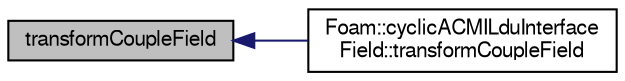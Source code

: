 digraph "transformCoupleField"
{
  bgcolor="transparent";
  edge [fontname="FreeSans",fontsize="10",labelfontname="FreeSans",labelfontsize="10"];
  node [fontname="FreeSans",fontsize="10",shape=record];
  rankdir="LR";
  Node1 [label="transformCoupleField",height=0.2,width=0.4,color="black", fillcolor="grey75", style="filled" fontcolor="black"];
  Node1 -> Node2 [dir="back",color="midnightblue",fontsize="10",style="solid",fontname="FreeSans"];
  Node2 [label="Foam::cyclicACMILduInterface\lField::transformCoupleField",height=0.2,width=0.4,color="black",URL="$a00440.html#aabf9d83d0d55b2c3ea7c991ce977cfbe",tooltip="Transform given patch internal field. "];
}
